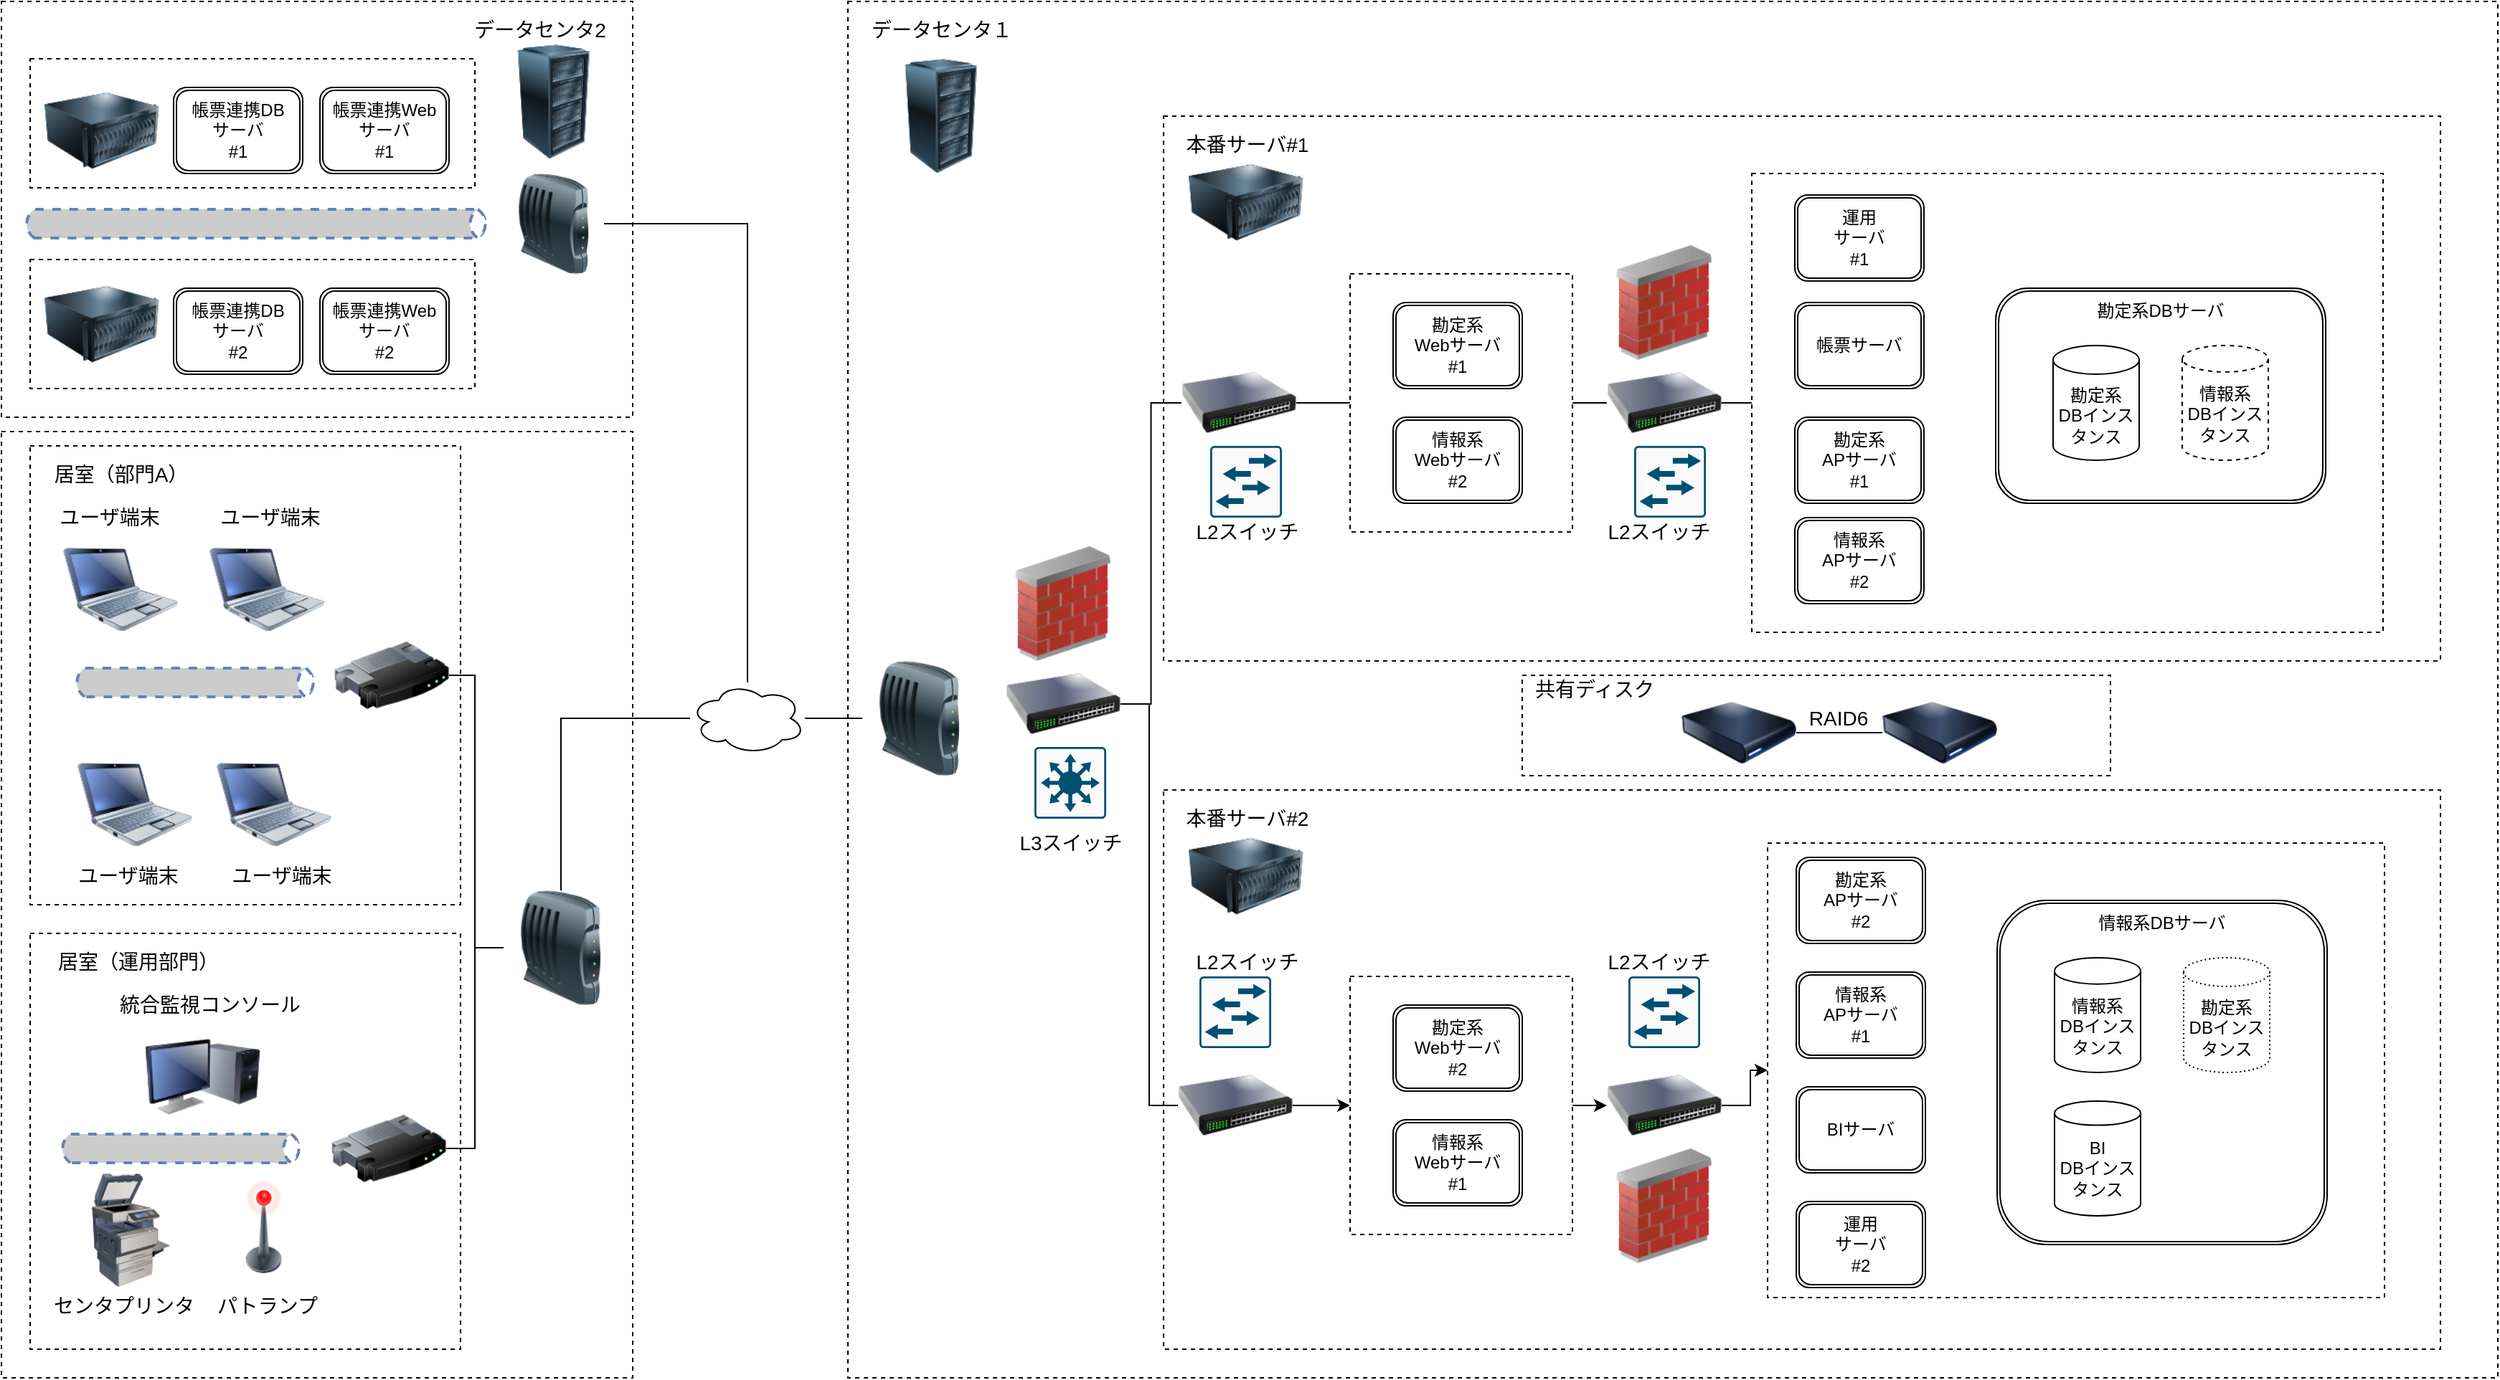 <mxfile version="13.9.8" type="github">
  <diagram id="mjOT3oKJKtB41oCjXlv4" name="ページ1">
    <mxGraphModel dx="2032" dy="1794" grid="1" gridSize="10" guides="1" tooltips="1" connect="1" arrows="1" fold="1" page="1" pageScale="1" pageWidth="827" pageHeight="1169" math="0" shadow="0">
      <root>
        <mxCell id="0" />
        <mxCell id="1" parent="0" />
        <mxCell id="yHXeytotB6uwmyDr7-Uf-71" value="" style="rounded=0;whiteSpace=wrap;html=1;dashed=1;fillColor=none;" vertex="1" parent="1">
          <mxGeometry x="-100" y="-280" width="1150" height="960" as="geometry" />
        </mxCell>
        <mxCell id="yHXeytotB6uwmyDr7-Uf-98" value="" style="rounded=0;whiteSpace=wrap;html=1;dashed=1;fillColor=none;" vertex="1" parent="1">
          <mxGeometry x="370" y="190" width="410" height="70" as="geometry" />
        </mxCell>
        <mxCell id="yHXeytotB6uwmyDr7-Uf-89" value="" style="rounded=0;whiteSpace=wrap;html=1;dashed=1;fillColor=none;" vertex="1" parent="1">
          <mxGeometry x="-670" y="-100" width="310" height="90" as="geometry" />
        </mxCell>
        <mxCell id="yHXeytotB6uwmyDr7-Uf-76" value="" style="rounded=0;whiteSpace=wrap;html=1;dashed=1;fillColor=none;" vertex="1" parent="1">
          <mxGeometry x="-690" y="-280" width="440" height="290" as="geometry" />
        </mxCell>
        <mxCell id="yHXeytotB6uwmyDr7-Uf-80" value="" style="rounded=0;whiteSpace=wrap;html=1;dashed=1;fillColor=none;" vertex="1" parent="1">
          <mxGeometry x="-670" y="-240" width="310" height="90" as="geometry" />
        </mxCell>
        <mxCell id="yHXeytotB6uwmyDr7-Uf-72" value="" style="rounded=0;whiteSpace=wrap;html=1;dashed=1;fillColor=none;" vertex="1" parent="1">
          <mxGeometry x="-690" y="20" width="440" height="660" as="geometry" />
        </mxCell>
        <mxCell id="yHXeytotB6uwmyDr7-Uf-70" value="" style="rounded=0;whiteSpace=wrap;html=1;dashed=1;fillColor=none;" vertex="1" parent="1">
          <mxGeometry x="120" y="270" width="890" height="390" as="geometry" />
        </mxCell>
        <mxCell id="yHXeytotB6uwmyDr7-Uf-69" value="" style="rounded=0;whiteSpace=wrap;html=1;dashed=1;fillColor=none;" vertex="1" parent="1">
          <mxGeometry x="120" y="-200" width="890" height="380" as="geometry" />
        </mxCell>
        <mxCell id="yHXeytotB6uwmyDr7-Uf-57" value="" style="rounded=0;whiteSpace=wrap;html=1;dashed=1;fillColor=none;" vertex="1" parent="1">
          <mxGeometry x="-670" y="30" width="300" height="320" as="geometry" />
        </mxCell>
        <mxCell id="yHXeytotB6uwmyDr7-Uf-110" style="edgeStyle=orthogonalEdgeStyle;rounded=0;orthogonalLoop=1;jettySize=auto;html=1;exitX=1;exitY=0.5;exitDx=0;exitDy=0;entryX=0;entryY=0.5;entryDx=0;entryDy=0;" edge="1" parent="1" source="yHXeytotB6uwmyDr7-Uf-51" target="yHXeytotB6uwmyDr7-Uf-56">
          <mxGeometry relative="1" as="geometry" />
        </mxCell>
        <mxCell id="yHXeytotB6uwmyDr7-Uf-51" value="" style="rounded=0;whiteSpace=wrap;html=1;dashed=1;fillColor=none;" vertex="1" parent="1">
          <mxGeometry x="250" y="400" width="155" height="180" as="geometry" />
        </mxCell>
        <mxCell id="yHXeytotB6uwmyDr7-Uf-50" value="" style="rounded=0;whiteSpace=wrap;html=1;dashed=1;fillColor=none;" vertex="1" parent="1">
          <mxGeometry x="541" y="307" width="430" height="317" as="geometry" />
        </mxCell>
        <mxCell id="yHXeytotB6uwmyDr7-Uf-49" value="" style="rounded=0;whiteSpace=wrap;html=1;dashed=1;fillColor=none;" vertex="1" parent="1">
          <mxGeometry x="530" y="-160" width="440" height="320" as="geometry" />
        </mxCell>
        <mxCell id="yHXeytotB6uwmyDr7-Uf-107" style="edgeStyle=orthogonalEdgeStyle;rounded=0;orthogonalLoop=1;jettySize=auto;html=1;exitX=1;exitY=0.5;exitDx=0;exitDy=0;entryX=0;entryY=0.5;entryDx=0;entryDy=0;endArrow=none;endFill=0;" edge="1" parent="1" source="yHXeytotB6uwmyDr7-Uf-48" target="yHXeytotB6uwmyDr7-Uf-55">
          <mxGeometry relative="1" as="geometry" />
        </mxCell>
        <mxCell id="yHXeytotB6uwmyDr7-Uf-48" value="" style="rounded=0;whiteSpace=wrap;html=1;dashed=1;fillColor=none;" vertex="1" parent="1">
          <mxGeometry x="250" y="-90" width="155" height="180" as="geometry" />
        </mxCell>
        <mxCell id="yHXeytotB6uwmyDr7-Uf-2" value="&lt;span&gt;情報系&lt;/span&gt;&lt;br&gt;&lt;span&gt;Webサーバ&lt;/span&gt;&lt;br&gt;&lt;span&gt;#1&lt;/span&gt;" style="shape=ext;double=1;rounded=1;whiteSpace=wrap;html=1;" vertex="1" parent="1">
          <mxGeometry x="280" y="500" width="90" height="60" as="geometry" />
        </mxCell>
        <mxCell id="yHXeytotB6uwmyDr7-Uf-6" value="" style="image;html=1;image=img/lib/clip_art/computers/Netbook_128x128.png" vertex="1" parent="1">
          <mxGeometry x="-545" y="90" width="80" height="80" as="geometry" />
        </mxCell>
        <mxCell id="yHXeytotB6uwmyDr7-Uf-11" value="&lt;span&gt;情報系&lt;/span&gt;&lt;br&gt;&lt;span&gt;Webサーバ&lt;/span&gt;&lt;br&gt;&lt;span&gt;#2&lt;/span&gt;" style="shape=ext;double=1;rounded=1;whiteSpace=wrap;html=1;" vertex="1" parent="1">
          <mxGeometry x="280" y="10" width="90" height="60" as="geometry" />
        </mxCell>
        <mxCell id="yHXeytotB6uwmyDr7-Uf-13" value="" style="points=[[0.015,0.015,0],[0.985,0.015,0],[0.985,0.985,0],[0.015,0.985,0],[0.25,0,0],[0.5,0,0],[0.75,0,0],[1,0.25,0],[1,0.5,0],[1,0.75,0],[0.75,1,0],[0.5,1,0],[0.25,1,0],[0,0.75,0],[0,0.5,0],[0,0.25,0]];verticalLabelPosition=bottom;html=1;verticalAlign=top;aspect=fixed;align=center;pointerEvents=1;shape=mxgraph.cisco19.rect;prIcon=l3_switch;fillColor=#FAFAFA;strokeColor=#005073;" vertex="1" parent="1">
          <mxGeometry x="30" y="240" width="50" height="50" as="geometry" />
        </mxCell>
        <mxCell id="yHXeytotB6uwmyDr7-Uf-14" value="" style="points=[[0.015,0.015,0],[0.985,0.015,0],[0.985,0.985,0],[0.015,0.985,0],[0.25,0,0],[0.5,0,0],[0.75,0,0],[1,0.25,0],[1,0.5,0],[1,0.75,0],[0.75,1,0],[0.5,1,0],[0.25,1,0],[0,0.75,0],[0,0.5,0],[0,0.25,0]];verticalLabelPosition=bottom;html=1;verticalAlign=top;aspect=fixed;align=center;pointerEvents=1;shape=mxgraph.cisco19.rect;prIcon=l2_switch;fillColor=#FAFAFA;strokeColor=#005073;" vertex="1" parent="1">
          <mxGeometry x="152.5" y="30" width="50" height="50" as="geometry" />
        </mxCell>
        <mxCell id="yHXeytotB6uwmyDr7-Uf-18" value="BIサーバ" style="shape=ext;double=1;rounded=1;whiteSpace=wrap;html=1;" vertex="1" parent="1">
          <mxGeometry x="561" y="477" width="90" height="60" as="geometry" />
        </mxCell>
        <mxCell id="yHXeytotB6uwmyDr7-Uf-19" value="帳票サーバ" style="shape=ext;double=1;rounded=1;whiteSpace=wrap;html=1;" vertex="1" parent="1">
          <mxGeometry x="560" y="-70" width="90" height="60" as="geometry" />
        </mxCell>
        <mxCell id="yHXeytotB6uwmyDr7-Uf-20" value="勘定系&lt;br&gt;Webサーバ&lt;br&gt;#1" style="shape=ext;double=1;rounded=1;whiteSpace=wrap;html=1;" vertex="1" parent="1">
          <mxGeometry x="280" y="-70" width="90" height="60" as="geometry" />
        </mxCell>
        <mxCell id="yHXeytotB6uwmyDr7-Uf-22" value="&lt;span&gt;勘定系&lt;/span&gt;&lt;br&gt;&lt;span&gt;Webサーバ&lt;/span&gt;&lt;br&gt;&lt;span&gt;#2&lt;/span&gt;" style="shape=ext;double=1;rounded=1;whiteSpace=wrap;html=1;" vertex="1" parent="1">
          <mxGeometry x="280" y="420" width="90" height="60" as="geometry" />
        </mxCell>
        <mxCell id="yHXeytotB6uwmyDr7-Uf-29" value="運用&lt;br&gt;サーバ&lt;br&gt;#2" style="shape=ext;double=1;rounded=1;whiteSpace=wrap;html=1;" vertex="1" parent="1">
          <mxGeometry x="561" y="557" width="90" height="60" as="geometry" />
        </mxCell>
        <mxCell id="yHXeytotB6uwmyDr7-Uf-102" style="edgeStyle=orthogonalEdgeStyle;rounded=0;orthogonalLoop=1;jettySize=auto;html=1;endArrow=none;endFill=0;" edge="1" parent="1" source="yHXeytotB6uwmyDr7-Uf-30" target="yHXeytotB6uwmyDr7-Uf-41">
          <mxGeometry relative="1" as="geometry" />
        </mxCell>
        <mxCell id="yHXeytotB6uwmyDr7-Uf-103" style="edgeStyle=orthogonalEdgeStyle;rounded=0;orthogonalLoop=1;jettySize=auto;html=1;endArrow=none;endFill=0;" edge="1" parent="1" source="yHXeytotB6uwmyDr7-Uf-30" target="yHXeytotB6uwmyDr7-Uf-67">
          <mxGeometry relative="1" as="geometry" />
        </mxCell>
        <mxCell id="yHXeytotB6uwmyDr7-Uf-104" style="edgeStyle=orthogonalEdgeStyle;rounded=0;orthogonalLoop=1;jettySize=auto;html=1;entryX=1;entryY=0.5;entryDx=0;entryDy=0;endArrow=none;endFill=0;" edge="1" parent="1" source="yHXeytotB6uwmyDr7-Uf-30" target="yHXeytotB6uwmyDr7-Uf-79">
          <mxGeometry relative="1" as="geometry">
            <Array as="points">
              <mxPoint x="-170" y="-125" />
            </Array>
          </mxGeometry>
        </mxCell>
        <mxCell id="yHXeytotB6uwmyDr7-Uf-30" value="" style="ellipse;shape=cloud;whiteSpace=wrap;html=1;" vertex="1" parent="1">
          <mxGeometry x="-210" y="195" width="80" height="50" as="geometry" />
        </mxCell>
        <mxCell id="yHXeytotB6uwmyDr7-Uf-31" value="" style="points=[[0.015,0.015,0],[0.985,0.015,0],[0.985,0.985,0],[0.015,0.985,0],[0.25,0,0],[0.5,0,0],[0.75,0,0],[1,0.25,0],[1,0.5,0],[1,0.75,0],[0.75,1,0],[0.5,1,0],[0.25,1,0],[0,0.75,0],[0,0.5,0],[0,0.25,0]];verticalLabelPosition=bottom;html=1;verticalAlign=top;aspect=fixed;align=center;pointerEvents=1;shape=mxgraph.cisco19.rect;prIcon=l2_switch;fillColor=#FAFAFA;strokeColor=#005073;" vertex="1" parent="1">
          <mxGeometry x="145" y="400" width="50" height="50" as="geometry" />
        </mxCell>
        <mxCell id="yHXeytotB6uwmyDr7-Uf-33" value="勘定系&lt;br&gt;APサーバ&lt;br&gt;#1" style="shape=ext;double=1;rounded=1;whiteSpace=wrap;html=1;" vertex="1" parent="1">
          <mxGeometry x="560" y="10" width="90" height="60" as="geometry" />
        </mxCell>
        <mxCell id="yHXeytotB6uwmyDr7-Uf-34" value="&lt;span&gt;情報系&lt;/span&gt;&lt;br&gt;&lt;span&gt;APサーバ&lt;/span&gt;&lt;br&gt;&lt;span&gt;#1&lt;/span&gt;" style="shape=ext;double=1;rounded=1;whiteSpace=wrap;html=1;" vertex="1" parent="1">
          <mxGeometry x="561" y="397" width="90" height="60" as="geometry" />
        </mxCell>
        <mxCell id="yHXeytotB6uwmyDr7-Uf-35" value="&lt;span&gt;勘定系&lt;/span&gt;&lt;br&gt;&lt;span&gt;APサーバ&lt;/span&gt;&lt;br&gt;&lt;span&gt;#2&lt;/span&gt;" style="shape=ext;double=1;rounded=1;whiteSpace=wrap;html=1;" vertex="1" parent="1">
          <mxGeometry x="561" y="317" width="90" height="60" as="geometry" />
        </mxCell>
        <mxCell id="yHXeytotB6uwmyDr7-Uf-36" value="&lt;span&gt;情報系&lt;/span&gt;&lt;br&gt;&lt;span&gt;APサーバ&lt;/span&gt;&lt;br&gt;&lt;span&gt;#2&lt;/span&gt;" style="shape=ext;double=1;rounded=1;whiteSpace=wrap;html=1;" vertex="1" parent="1">
          <mxGeometry x="560" y="80" width="90" height="60" as="geometry" />
        </mxCell>
        <mxCell id="yHXeytotB6uwmyDr7-Uf-37" value="" style="points=[[0.015,0.015,0],[0.985,0.015,0],[0.985,0.985,0],[0.015,0.985,0],[0.25,0,0],[0.5,0,0],[0.75,0,0],[1,0.25,0],[1,0.5,0],[1,0.75,0],[0.75,1,0],[0.5,1,0],[0.25,1,0],[0,0.75,0],[0,0.5,0],[0,0.25,0]];verticalLabelPosition=bottom;html=1;verticalAlign=top;aspect=fixed;align=center;pointerEvents=1;shape=mxgraph.cisco19.rect;prIcon=l2_switch;fillColor=#FAFAFA;strokeColor=#005073;" vertex="1" parent="1">
          <mxGeometry x="448" y="30" width="50" height="50" as="geometry" />
        </mxCell>
        <mxCell id="yHXeytotB6uwmyDr7-Uf-38" value="" style="points=[[0.015,0.015,0],[0.985,0.015,0],[0.985,0.985,0],[0.015,0.985,0],[0.25,0,0],[0.5,0,0],[0.75,0,0],[1,0.25,0],[1,0.5,0],[1,0.75,0],[0.75,1,0],[0.5,1,0],[0.25,1,0],[0,0.75,0],[0,0.5,0],[0,0.25,0]];verticalLabelPosition=bottom;html=1;verticalAlign=top;aspect=fixed;align=center;pointerEvents=1;shape=mxgraph.cisco19.rect;prIcon=l2_switch;fillColor=#FAFAFA;strokeColor=#005073;" vertex="1" parent="1">
          <mxGeometry x="444" y="400" width="50" height="50" as="geometry" />
        </mxCell>
        <mxCell id="yHXeytotB6uwmyDr7-Uf-41" value="" style="image;html=1;image=img/lib/clip_art/networking/Modem_128x128.png" vertex="1" parent="1">
          <mxGeometry x="-90" y="180" width="80" height="80" as="geometry" />
        </mxCell>
        <mxCell id="yHXeytotB6uwmyDr7-Uf-43" value="勘定系DBサーバ" style="shape=ext;double=1;rounded=1;whiteSpace=wrap;html=1;verticalAlign=top;" vertex="1" parent="1">
          <mxGeometry x="700" y="-80" width="230" height="150" as="geometry" />
        </mxCell>
        <mxCell id="yHXeytotB6uwmyDr7-Uf-16" value="勘定系&lt;br&gt;DBインスタンス" style="shape=cylinder3;whiteSpace=wrap;html=1;boundedLbl=1;backgroundOutline=1;size=10.0;" vertex="1" parent="1">
          <mxGeometry x="740" y="-40" width="60" height="80" as="geometry" />
        </mxCell>
        <mxCell id="yHXeytotB6uwmyDr7-Uf-44" value="情報系DBサーバ" style="shape=ext;double=1;rounded=1;whiteSpace=wrap;html=1;verticalAlign=top;" vertex="1" parent="1">
          <mxGeometry x="701" y="347" width="230" height="240" as="geometry" />
        </mxCell>
        <mxCell id="yHXeytotB6uwmyDr7-Uf-17" value="情報系&lt;br&gt;DBインスタンス" style="shape=cylinder3;whiteSpace=wrap;html=1;boundedLbl=1;backgroundOutline=1;size=9.2;" vertex="1" parent="1">
          <mxGeometry x="741" y="387" width="60" height="80" as="geometry" />
        </mxCell>
        <mxCell id="yHXeytotB6uwmyDr7-Uf-28" value="BI&lt;br&gt;DBインスタンス" style="shape=cylinder3;whiteSpace=wrap;html=1;boundedLbl=1;backgroundOutline=1;size=8.4;" vertex="1" parent="1">
          <mxGeometry x="741" y="487" width="60" height="80" as="geometry" />
        </mxCell>
        <mxCell id="yHXeytotB6uwmyDr7-Uf-45" value="勘定系&lt;br&gt;DBインスタンス" style="shape=cylinder3;whiteSpace=wrap;html=1;boundedLbl=1;backgroundOutline=1;size=10.0;dashed=1;dashPattern=1 2;" vertex="1" parent="1">
          <mxGeometry x="831" y="387" width="60" height="80" as="geometry" />
        </mxCell>
        <mxCell id="yHXeytotB6uwmyDr7-Uf-46" value="情報系&lt;br&gt;DBインスタンス" style="shape=cylinder3;whiteSpace=wrap;html=1;boundedLbl=1;backgroundOutline=1;size=9.2;dashed=1;" vertex="1" parent="1">
          <mxGeometry x="830" y="-40" width="60" height="80" as="geometry" />
        </mxCell>
        <mxCell id="yHXeytotB6uwmyDr7-Uf-99" style="edgeStyle=orthogonalEdgeStyle;rounded=0;orthogonalLoop=1;jettySize=auto;html=1;exitX=1;exitY=0.5;exitDx=0;exitDy=0;entryX=0;entryY=0.5;entryDx=0;entryDy=0;endArrow=none;endFill=0;" edge="1" parent="1" source="yHXeytotB6uwmyDr7-Uf-52" target="yHXeytotB6uwmyDr7-Uf-48">
          <mxGeometry relative="1" as="geometry" />
        </mxCell>
        <mxCell id="yHXeytotB6uwmyDr7-Uf-52" value="" style="image;html=1;image=img/lib/clip_art/networking/Switch_128x128.png;dashed=1;fillColor=none;" vertex="1" parent="1">
          <mxGeometry x="132.5" y="-40" width="80" height="80" as="geometry" />
        </mxCell>
        <mxCell id="yHXeytotB6uwmyDr7-Uf-109" style="edgeStyle=orthogonalEdgeStyle;rounded=0;orthogonalLoop=1;jettySize=auto;html=1;exitX=1;exitY=0.5;exitDx=0;exitDy=0;entryX=0;entryY=0.5;entryDx=0;entryDy=0;" edge="1" parent="1" source="yHXeytotB6uwmyDr7-Uf-53" target="yHXeytotB6uwmyDr7-Uf-51">
          <mxGeometry relative="1" as="geometry" />
        </mxCell>
        <mxCell id="yHXeytotB6uwmyDr7-Uf-53" value="" style="image;html=1;image=img/lib/clip_art/networking/Switch_128x128.png;dashed=1;fillColor=none;" vertex="1" parent="1">
          <mxGeometry x="130" y="450" width="80" height="80" as="geometry" />
        </mxCell>
        <mxCell id="yHXeytotB6uwmyDr7-Uf-100" style="edgeStyle=orthogonalEdgeStyle;rounded=0;orthogonalLoop=1;jettySize=auto;html=1;entryX=0;entryY=0.5;entryDx=0;entryDy=0;endArrow=none;endFill=0;" edge="1" parent="1" source="yHXeytotB6uwmyDr7-Uf-54" target="yHXeytotB6uwmyDr7-Uf-52">
          <mxGeometry relative="1" as="geometry" />
        </mxCell>
        <mxCell id="yHXeytotB6uwmyDr7-Uf-101" style="edgeStyle=orthogonalEdgeStyle;rounded=0;orthogonalLoop=1;jettySize=auto;html=1;entryX=0;entryY=0.5;entryDx=0;entryDy=0;endArrow=none;endFill=0;" edge="1" parent="1" source="yHXeytotB6uwmyDr7-Uf-54" target="yHXeytotB6uwmyDr7-Uf-53">
          <mxGeometry relative="1" as="geometry" />
        </mxCell>
        <mxCell id="yHXeytotB6uwmyDr7-Uf-54" value="" style="image;html=1;image=img/lib/clip_art/networking/Switch_128x128.png;dashed=1;fillColor=none;" vertex="1" parent="1">
          <mxGeometry x="10" y="170" width="80" height="80" as="geometry" />
        </mxCell>
        <mxCell id="yHXeytotB6uwmyDr7-Uf-108" style="edgeStyle=orthogonalEdgeStyle;rounded=0;orthogonalLoop=1;jettySize=auto;html=1;exitX=1;exitY=0.5;exitDx=0;exitDy=0;entryX=0;entryY=0.5;entryDx=0;entryDy=0;endArrow=none;endFill=0;" edge="1" parent="1" source="yHXeytotB6uwmyDr7-Uf-55" target="yHXeytotB6uwmyDr7-Uf-49">
          <mxGeometry relative="1" as="geometry" />
        </mxCell>
        <mxCell id="yHXeytotB6uwmyDr7-Uf-55" value="" style="image;html=1;image=img/lib/clip_art/networking/Switch_128x128.png;dashed=1;fillColor=none;" vertex="1" parent="1">
          <mxGeometry x="429" y="-40" width="80" height="80" as="geometry" />
        </mxCell>
        <mxCell id="yHXeytotB6uwmyDr7-Uf-112" style="edgeStyle=orthogonalEdgeStyle;rounded=0;orthogonalLoop=1;jettySize=auto;html=1;entryX=0;entryY=0.5;entryDx=0;entryDy=0;" edge="1" parent="1" source="yHXeytotB6uwmyDr7-Uf-56" target="yHXeytotB6uwmyDr7-Uf-50">
          <mxGeometry relative="1" as="geometry" />
        </mxCell>
        <mxCell id="yHXeytotB6uwmyDr7-Uf-56" value="" style="image;html=1;image=img/lib/clip_art/networking/Switch_128x128.png;dashed=1;fillColor=none;" vertex="1" parent="1">
          <mxGeometry x="429" y="450" width="80" height="80" as="geometry" />
        </mxCell>
        <mxCell id="yHXeytotB6uwmyDr7-Uf-58" value="" style="image;html=1;image=img/lib/clip_art/computers/Netbook_128x128.png" vertex="1" parent="1">
          <mxGeometry x="-647" y="90" width="80" height="80" as="geometry" />
        </mxCell>
        <mxCell id="yHXeytotB6uwmyDr7-Uf-59" value="" style="image;html=1;image=img/lib/clip_art/computers/Netbook_128x128.png" vertex="1" parent="1">
          <mxGeometry x="-540" y="240" width="80" height="80" as="geometry" />
        </mxCell>
        <mxCell id="yHXeytotB6uwmyDr7-Uf-60" value="" style="image;html=1;image=img/lib/clip_art/computers/Server_128x128.png;dashed=1;fillColor=none;" vertex="1" parent="1">
          <mxGeometry x="137.5" y="-180" width="80" height="80" as="geometry" />
        </mxCell>
        <mxCell id="yHXeytotB6uwmyDr7-Uf-61" value="" style="image;html=1;image=img/lib/clip_art/computers/Server_128x128.png;dashed=1;fillColor=none;" vertex="1" parent="1">
          <mxGeometry x="137.5" y="290" width="80" height="80" as="geometry" />
        </mxCell>
        <mxCell id="yHXeytotB6uwmyDr7-Uf-122" style="edgeStyle=orthogonalEdgeStyle;rounded=0;orthogonalLoop=1;jettySize=auto;html=1;entryX=0;entryY=0.5;entryDx=0;entryDy=0;fontSize=14;endArrow=none;endFill=0;" edge="1" parent="1" source="yHXeytotB6uwmyDr7-Uf-63" target="yHXeytotB6uwmyDr7-Uf-91">
          <mxGeometry relative="1" as="geometry" />
        </mxCell>
        <mxCell id="yHXeytotB6uwmyDr7-Uf-63" value="" style="image;html=1;image=img/lib/clip_art/computers/Harddrive_128x128.png;dashed=1;fillColor=none;" vertex="1" parent="1">
          <mxGeometry x="481" y="190" width="80" height="80" as="geometry" />
        </mxCell>
        <mxCell id="yHXeytotB6uwmyDr7-Uf-64" value="" style="rounded=0;whiteSpace=wrap;html=1;dashed=1;fillColor=none;" vertex="1" parent="1">
          <mxGeometry x="-670" y="370" width="300" height="290" as="geometry" />
        </mxCell>
        <mxCell id="yHXeytotB6uwmyDr7-Uf-65" value="" style="image;html=1;image=img/lib/clip_art/computers/Monitor_Tower_128x128.png;dashed=1;fillColor=none;" vertex="1" parent="1">
          <mxGeometry x="-590" y="430" width="80" height="80" as="geometry" />
        </mxCell>
        <mxCell id="yHXeytotB6uwmyDr7-Uf-66" value="" style="image;html=1;image=img/lib/clip_art/computers/Printer_Commercial_128x128.png;dashed=1;fillColor=none;" vertex="1" parent="1">
          <mxGeometry x="-640" y="537" width="80" height="80" as="geometry" />
        </mxCell>
        <mxCell id="yHXeytotB6uwmyDr7-Uf-105" style="edgeStyle=orthogonalEdgeStyle;rounded=0;orthogonalLoop=1;jettySize=auto;html=1;exitX=0;exitY=0.5;exitDx=0;exitDy=0;endArrow=none;endFill=0;" edge="1" parent="1" source="yHXeytotB6uwmyDr7-Uf-67" target="yHXeytotB6uwmyDr7-Uf-74">
          <mxGeometry relative="1" as="geometry">
            <Array as="points">
              <mxPoint x="-360" y="380" />
              <mxPoint x="-360" y="190" />
            </Array>
          </mxGeometry>
        </mxCell>
        <mxCell id="yHXeytotB6uwmyDr7-Uf-106" style="edgeStyle=orthogonalEdgeStyle;rounded=0;orthogonalLoop=1;jettySize=auto;html=1;entryX=1;entryY=0.5;entryDx=0;entryDy=0;endArrow=none;endFill=0;" edge="1" parent="1" source="yHXeytotB6uwmyDr7-Uf-67" target="yHXeytotB6uwmyDr7-Uf-75">
          <mxGeometry relative="1" as="geometry" />
        </mxCell>
        <mxCell id="yHXeytotB6uwmyDr7-Uf-67" value="" style="image;html=1;image=img/lib/clip_art/networking/Modem_128x128.png" vertex="1" parent="1">
          <mxGeometry x="-340" y="340" width="80" height="80" as="geometry" />
        </mxCell>
        <mxCell id="yHXeytotB6uwmyDr7-Uf-73" value="" style="image;html=1;image=img/lib/clip_art/computers/Server_Rack_128x128.png;dashed=1;fillColor=none;" vertex="1" parent="1">
          <mxGeometry x="-75" y="-240" width="80" height="80" as="geometry" />
        </mxCell>
        <mxCell id="yHXeytotB6uwmyDr7-Uf-74" value="" style="image;html=1;image=img/lib/clip_art/networking/Router_128x128.png;dashed=1;fillColor=none;" vertex="1" parent="1">
          <mxGeometry x="-458" y="150" width="80" height="80" as="geometry" />
        </mxCell>
        <mxCell id="yHXeytotB6uwmyDr7-Uf-75" value="" style="image;html=1;image=img/lib/clip_art/networking/Router_128x128.png;dashed=1;fillColor=none;" vertex="1" parent="1">
          <mxGeometry x="-460" y="480" width="80" height="80" as="geometry" />
        </mxCell>
        <mxCell id="yHXeytotB6uwmyDr7-Uf-79" value="" style="image;html=1;image=img/lib/clip_art/networking/Modem_128x128.png" vertex="1" parent="1">
          <mxGeometry x="-340" y="-160" width="70" height="70" as="geometry" />
        </mxCell>
        <mxCell id="yHXeytotB6uwmyDr7-Uf-83" value="" style="image;html=1;image=img/lib/clip_art/computers/Server_Rack_128x128.png;dashed=1;fillColor=none;" vertex="1" parent="1">
          <mxGeometry x="-345" y="-250" width="80" height="80" as="geometry" />
        </mxCell>
        <mxCell id="yHXeytotB6uwmyDr7-Uf-84" value="帳票連携Webサーバ&lt;br&gt;#2" style="shape=ext;double=1;rounded=1;whiteSpace=wrap;html=1;" vertex="1" parent="1">
          <mxGeometry x="-468" y="-80" width="90" height="60" as="geometry" />
        </mxCell>
        <mxCell id="yHXeytotB6uwmyDr7-Uf-85" value="帳票連携DB&lt;br&gt;サーバ&lt;br&gt;#2" style="shape=ext;double=1;rounded=1;whiteSpace=wrap;html=1;" vertex="1" parent="1">
          <mxGeometry x="-570" y="-80" width="90" height="60" as="geometry" />
        </mxCell>
        <mxCell id="yHXeytotB6uwmyDr7-Uf-88" value="" style="image;html=1;image=img/lib/clip_art/computers/Server_128x128.png;dashed=1;fillColor=none;" vertex="1" parent="1">
          <mxGeometry x="-660" y="-95" width="80" height="80" as="geometry" />
        </mxCell>
        <mxCell id="yHXeytotB6uwmyDr7-Uf-90" value="運用&lt;br&gt;サーバ&lt;br&gt;#1" style="shape=ext;double=1;rounded=1;whiteSpace=wrap;html=1;" vertex="1" parent="1">
          <mxGeometry x="560" y="-145" width="90" height="60" as="geometry" />
        </mxCell>
        <mxCell id="yHXeytotB6uwmyDr7-Uf-91" value="" style="image;html=1;image=img/lib/clip_art/computers/Harddrive_128x128.png;dashed=1;fillColor=none;" vertex="1" parent="1">
          <mxGeometry x="621" y="190" width="80" height="80" as="geometry" />
        </mxCell>
        <mxCell id="yHXeytotB6uwmyDr7-Uf-92" value="" style="image;html=1;image=img/lib/clip_art/networking/Firewall_02_128x128.png;dashed=1;fillColor=none;" vertex="1" parent="1">
          <mxGeometry x="429" y="-110" width="80" height="80" as="geometry" />
        </mxCell>
        <mxCell id="yHXeytotB6uwmyDr7-Uf-93" value="" style="image;html=1;image=img/lib/clip_art/networking/Firewall_02_128x128.png;dashed=1;fillColor=none;" vertex="1" parent="1">
          <mxGeometry x="429" y="520" width="80" height="80" as="geometry" />
        </mxCell>
        <mxCell id="yHXeytotB6uwmyDr7-Uf-95" value="" style="image;html=1;image=img/lib/clip_art/networking/Firewall_02_128x128.png;dashed=1;fillColor=none;" vertex="1" parent="1">
          <mxGeometry x="10" y="100" width="80" height="80" as="geometry" />
        </mxCell>
        <mxCell id="yHXeytotB6uwmyDr7-Uf-96" value="" style="image;html=1;image=img/lib/clip_art/computers/Netbook_128x128.png" vertex="1" parent="1">
          <mxGeometry x="-637" y="240" width="80" height="80" as="geometry" />
        </mxCell>
        <mxCell id="yHXeytotB6uwmyDr7-Uf-97" value="" style="image;html=1;image=img/lib/clip_art/telecommunication/Signal_tower_off_128x128.png;dashed=1;fillColor=none;" vertex="1" parent="1">
          <mxGeometry x="-540" y="542" width="65" height="65" as="geometry" />
        </mxCell>
        <mxCell id="yHXeytotB6uwmyDr7-Uf-113" value="" style="html=1;outlineConnect=0;fillColor=#CCCCCC;strokeColor=#6881B3;gradientColor=none;gradientDirection=north;strokeWidth=2;shape=mxgraph.networks.bus;gradientColor=none;gradientDirection=north;fontColor=#ffffff;perimeter=backbonePerimeter;backboneSize=20;dashed=1;" vertex="1" parent="1">
          <mxGeometry x="-640" y="190" width="170" height="10" as="geometry" />
        </mxCell>
        <mxCell id="yHXeytotB6uwmyDr7-Uf-114" value="" style="html=1;outlineConnect=0;fillColor=#CCCCCC;strokeColor=#6881B3;gradientColor=none;gradientDirection=north;strokeWidth=2;shape=mxgraph.networks.bus;gradientColor=none;gradientDirection=north;fontColor=#ffffff;perimeter=backbonePerimeter;backboneSize=20;dashed=1;" vertex="1" parent="1">
          <mxGeometry x="-650" y="515" width="170" height="10" as="geometry" />
        </mxCell>
        <mxCell id="yHXeytotB6uwmyDr7-Uf-24" value="帳票連携Webサーバ&lt;br&gt;#1" style="shape=ext;double=1;rounded=1;whiteSpace=wrap;html=1;" vertex="1" parent="1">
          <mxGeometry x="-468" y="-220" width="90" height="60" as="geometry" />
        </mxCell>
        <mxCell id="yHXeytotB6uwmyDr7-Uf-81" value="帳票連携DB&lt;br&gt;サーバ&lt;br&gt;#1" style="shape=ext;double=1;rounded=1;whiteSpace=wrap;html=1;" vertex="1" parent="1">
          <mxGeometry x="-570" y="-220" width="90" height="60" as="geometry" />
        </mxCell>
        <mxCell id="yHXeytotB6uwmyDr7-Uf-82" value="" style="image;html=1;image=img/lib/clip_art/computers/Server_128x128.png;dashed=1;fillColor=none;" vertex="1" parent="1">
          <mxGeometry x="-660" y="-230" width="80" height="80" as="geometry" />
        </mxCell>
        <mxCell id="yHXeytotB6uwmyDr7-Uf-115" value="" style="html=1;outlineConnect=0;fillColor=#CCCCCC;strokeColor=#6881B3;gradientColor=none;gradientDirection=north;strokeWidth=2;shape=mxgraph.networks.bus;gradientColor=none;gradientDirection=north;fontColor=#ffffff;perimeter=backbonePerimeter;backboneSize=20;dashed=1;" vertex="1" parent="1">
          <mxGeometry x="-675" y="-130" width="325" height="10" as="geometry" />
        </mxCell>
        <mxCell id="yHXeytotB6uwmyDr7-Uf-116" value="L3スイッチ" style="text;html=1;resizable=0;autosize=1;align=center;verticalAlign=middle;points=[];fillColor=none;strokeColor=none;rounded=0;dashed=1;fontSize=14;" vertex="1" parent="1">
          <mxGeometry x="10" y="297" width="90" height="20" as="geometry" />
        </mxCell>
        <mxCell id="yHXeytotB6uwmyDr7-Uf-117" value="L2スイッチ" style="text;html=1;resizable=0;autosize=1;align=center;verticalAlign=middle;points=[];fillColor=none;strokeColor=none;rounded=0;dashed=1;fontSize=14;" vertex="1" parent="1">
          <mxGeometry x="132.5" y="380" width="90" height="20" as="geometry" />
        </mxCell>
        <mxCell id="yHXeytotB6uwmyDr7-Uf-118" value="L2スイッチ" style="text;html=1;resizable=0;autosize=1;align=center;verticalAlign=middle;points=[];fillColor=none;strokeColor=none;rounded=0;dashed=1;fontSize=14;" vertex="1" parent="1">
          <mxGeometry x="132.5" y="80" width="90" height="20" as="geometry" />
        </mxCell>
        <mxCell id="yHXeytotB6uwmyDr7-Uf-119" value="L2スイッチ" style="text;html=1;resizable=0;autosize=1;align=center;verticalAlign=middle;points=[];fillColor=none;strokeColor=none;rounded=0;dashed=1;fontSize=14;" vertex="1" parent="1">
          <mxGeometry x="420" y="80" width="90" height="20" as="geometry" />
        </mxCell>
        <mxCell id="yHXeytotB6uwmyDr7-Uf-120" value="L2スイッチ" style="text;html=1;resizable=0;autosize=1;align=center;verticalAlign=middle;points=[];fillColor=none;strokeColor=none;rounded=0;dashed=1;fontSize=14;" vertex="1" parent="1">
          <mxGeometry x="420" y="380" width="90" height="20" as="geometry" />
        </mxCell>
        <mxCell id="yHXeytotB6uwmyDr7-Uf-121" value="共有ディスク" style="text;html=1;resizable=0;autosize=1;align=center;verticalAlign=middle;points=[];fillColor=none;strokeColor=none;rounded=0;dashed=1;fontSize=14;" vertex="1" parent="1">
          <mxGeometry x="370" y="190" width="100" height="20" as="geometry" />
        </mxCell>
        <mxCell id="yHXeytotB6uwmyDr7-Uf-123" value="RAID6" style="text;html=1;resizable=0;autosize=1;align=center;verticalAlign=middle;points=[];fillColor=none;strokeColor=none;rounded=0;dashed=1;fontSize=14;" vertex="1" parent="1">
          <mxGeometry x="560" y="210" width="60" height="20" as="geometry" />
        </mxCell>
        <mxCell id="yHXeytotB6uwmyDr7-Uf-124" value="本番サーバ#1" style="text;html=1;resizable=0;autosize=1;align=center;verticalAlign=middle;points=[];fillColor=none;strokeColor=none;rounded=0;dashed=1;fontSize=14;" vertex="1" parent="1">
          <mxGeometry x="127.5" y="-190" width="100" height="20" as="geometry" />
        </mxCell>
        <mxCell id="yHXeytotB6uwmyDr7-Uf-125" value="本番サーバ#2" style="text;html=1;resizable=0;autosize=1;align=center;verticalAlign=middle;points=[];fillColor=none;strokeColor=none;rounded=0;dashed=1;fontSize=14;" vertex="1" parent="1">
          <mxGeometry x="127.5" y="280" width="100" height="20" as="geometry" />
        </mxCell>
        <mxCell id="yHXeytotB6uwmyDr7-Uf-126" value="データセンタ１" style="text;html=1;resizable=0;autosize=1;align=center;verticalAlign=middle;points=[];fillColor=none;strokeColor=none;rounded=0;dashed=1;fontSize=14;" vertex="1" parent="1">
          <mxGeometry x="-90" y="-270" width="110" height="20" as="geometry" />
        </mxCell>
        <mxCell id="yHXeytotB6uwmyDr7-Uf-127" value="データセンタ2" style="text;html=1;resizable=0;autosize=1;align=center;verticalAlign=middle;points=[];fillColor=none;strokeColor=none;rounded=0;dashed=1;fontSize=14;" vertex="1" parent="1">
          <mxGeometry x="-370" y="-270" width="110" height="20" as="geometry" />
        </mxCell>
        <mxCell id="yHXeytotB6uwmyDr7-Uf-128" value="パトランプ" style="text;html=1;resizable=0;autosize=1;align=center;verticalAlign=middle;points=[];fillColor=none;strokeColor=none;rounded=0;dashed=1;fontSize=14;" vertex="1" parent="1">
          <mxGeometry x="-550" y="620" width="90" height="20" as="geometry" />
        </mxCell>
        <mxCell id="yHXeytotB6uwmyDr7-Uf-129" value="統合監視コンソール" style="text;html=1;resizable=0;autosize=1;align=center;verticalAlign=middle;points=[];fillColor=none;strokeColor=none;rounded=0;dashed=1;fontSize=14;" vertex="1" parent="1">
          <mxGeometry x="-615" y="410" width="140" height="20" as="geometry" />
        </mxCell>
        <mxCell id="yHXeytotB6uwmyDr7-Uf-130" value="センタプリンタ" style="text;html=1;resizable=0;autosize=1;align=center;verticalAlign=middle;points=[];fillColor=none;strokeColor=none;rounded=0;dashed=1;fontSize=14;" vertex="1" parent="1">
          <mxGeometry x="-660" y="620" width="110" height="20" as="geometry" />
        </mxCell>
        <mxCell id="yHXeytotB6uwmyDr7-Uf-131" value="ユーザ端末" style="text;html=1;resizable=0;autosize=1;align=center;verticalAlign=middle;points=[];fillColor=none;strokeColor=none;rounded=0;dashed=1;fontSize=14;" vertex="1" parent="1">
          <mxGeometry x="-647" y="320" width="90" height="20" as="geometry" />
        </mxCell>
        <mxCell id="yHXeytotB6uwmyDr7-Uf-132" value="ユーザ端末" style="text;html=1;resizable=0;autosize=1;align=center;verticalAlign=middle;points=[];fillColor=none;strokeColor=none;rounded=0;dashed=1;fontSize=14;" vertex="1" parent="1">
          <mxGeometry x="-540" y="320" width="90" height="20" as="geometry" />
        </mxCell>
        <mxCell id="yHXeytotB6uwmyDr7-Uf-133" value="ユーザ端末" style="text;html=1;resizable=0;autosize=1;align=center;verticalAlign=middle;points=[];fillColor=none;strokeColor=none;rounded=0;dashed=1;fontSize=14;" vertex="1" parent="1">
          <mxGeometry x="-548" y="70" width="90" height="20" as="geometry" />
        </mxCell>
        <mxCell id="yHXeytotB6uwmyDr7-Uf-134" value="ユーザ端末" style="text;html=1;resizable=0;autosize=1;align=center;verticalAlign=middle;points=[];fillColor=none;strokeColor=none;rounded=0;dashed=1;fontSize=14;" vertex="1" parent="1">
          <mxGeometry x="-660" y="70" width="90" height="20" as="geometry" />
        </mxCell>
        <mxCell id="yHXeytotB6uwmyDr7-Uf-135" value="居室（部門A）" style="text;html=1;resizable=0;autosize=1;align=center;verticalAlign=middle;points=[];fillColor=none;strokeColor=none;rounded=0;dashed=1;fontSize=14;" vertex="1" parent="1">
          <mxGeometry x="-662" y="40" width="110" height="20" as="geometry" />
        </mxCell>
        <mxCell id="yHXeytotB6uwmyDr7-Uf-136" value="居室（運用部門）" style="text;html=1;resizable=0;autosize=1;align=center;verticalAlign=middle;points=[];fillColor=none;strokeColor=none;rounded=0;dashed=1;fontSize=14;" vertex="1" parent="1">
          <mxGeometry x="-660" y="380" width="130" height="20" as="geometry" />
        </mxCell>
      </root>
    </mxGraphModel>
  </diagram>
</mxfile>
